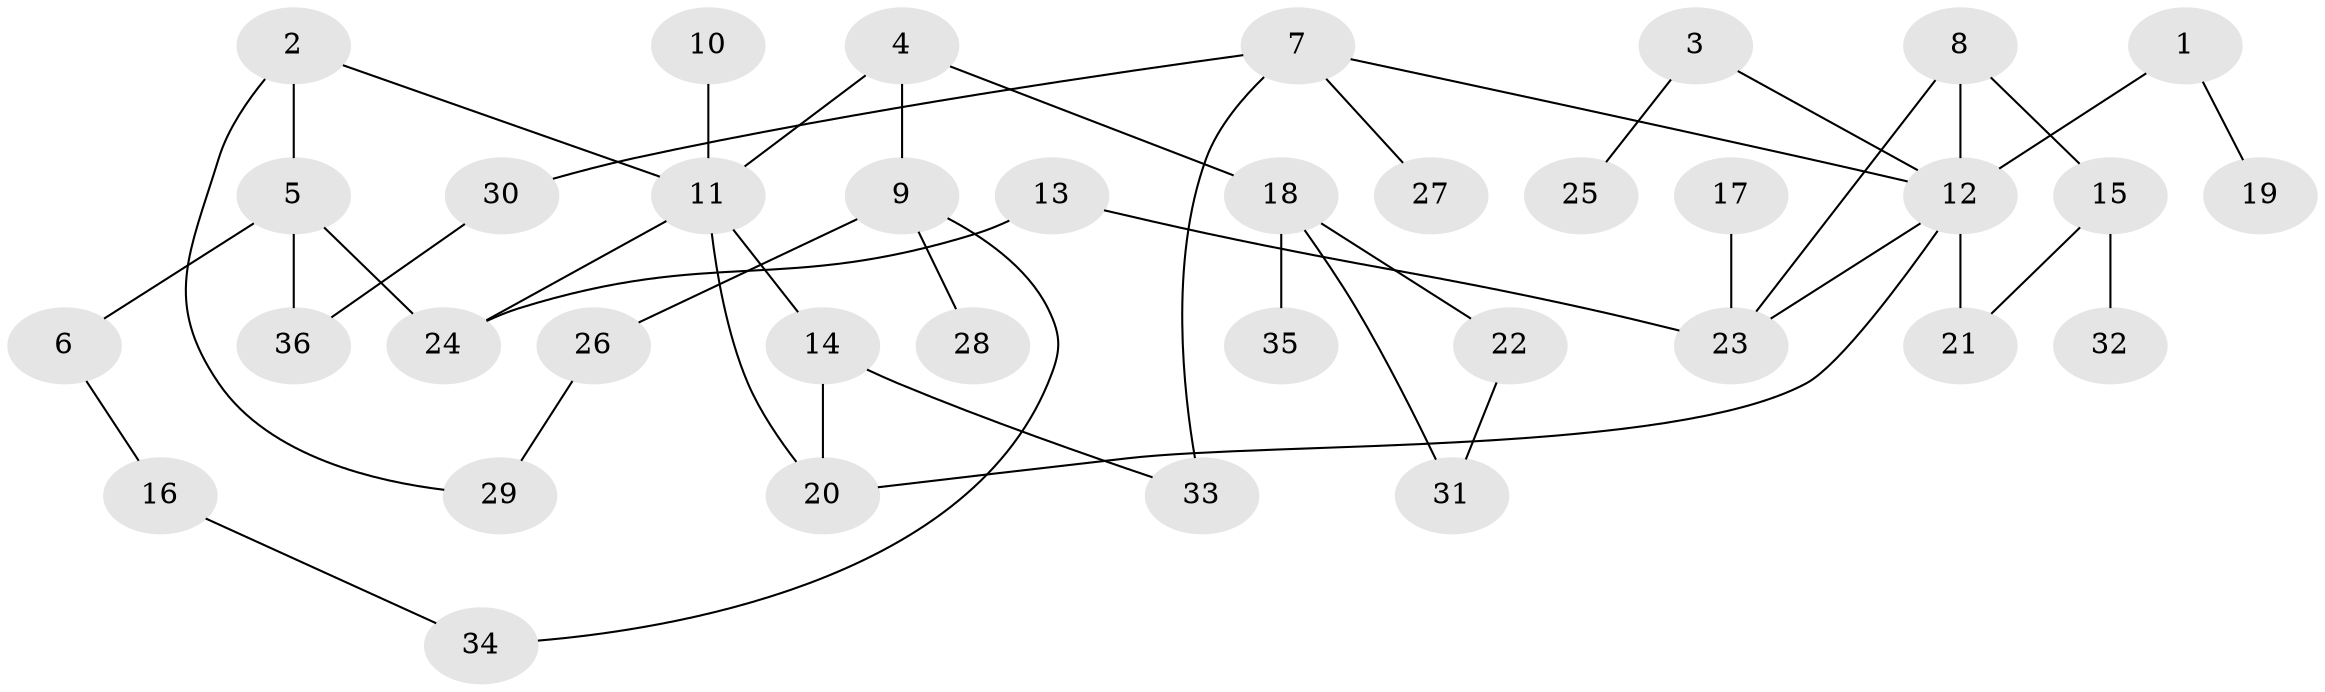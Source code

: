 // original degree distribution, {8: 0.013888888888888888, 3: 0.25, 7: 0.013888888888888888, 2: 0.3472222222222222, 4: 0.041666666666666664, 5: 0.013888888888888888, 6: 0.013888888888888888, 1: 0.3055555555555556}
// Generated by graph-tools (version 1.1) at 2025/01/03/09/25 03:01:09]
// undirected, 36 vertices, 45 edges
graph export_dot {
graph [start="1"]
  node [color=gray90,style=filled];
  1;
  2;
  3;
  4;
  5;
  6;
  7;
  8;
  9;
  10;
  11;
  12;
  13;
  14;
  15;
  16;
  17;
  18;
  19;
  20;
  21;
  22;
  23;
  24;
  25;
  26;
  27;
  28;
  29;
  30;
  31;
  32;
  33;
  34;
  35;
  36;
  1 -- 12 [weight=1.0];
  1 -- 19 [weight=1.0];
  2 -- 5 [weight=1.0];
  2 -- 11 [weight=1.0];
  2 -- 29 [weight=1.0];
  3 -- 12 [weight=1.0];
  3 -- 25 [weight=1.0];
  4 -- 9 [weight=1.0];
  4 -- 11 [weight=1.0];
  4 -- 18 [weight=1.0];
  5 -- 6 [weight=1.0];
  5 -- 24 [weight=1.0];
  5 -- 36 [weight=1.0];
  6 -- 16 [weight=1.0];
  7 -- 12 [weight=1.0];
  7 -- 27 [weight=1.0];
  7 -- 30 [weight=1.0];
  7 -- 33 [weight=1.0];
  8 -- 12 [weight=1.0];
  8 -- 15 [weight=1.0];
  8 -- 23 [weight=1.0];
  9 -- 26 [weight=1.0];
  9 -- 28 [weight=1.0];
  9 -- 34 [weight=1.0];
  10 -- 11 [weight=1.0];
  11 -- 14 [weight=1.0];
  11 -- 20 [weight=1.0];
  11 -- 24 [weight=1.0];
  12 -- 20 [weight=1.0];
  12 -- 21 [weight=1.0];
  12 -- 23 [weight=1.0];
  13 -- 23 [weight=1.0];
  13 -- 24 [weight=1.0];
  14 -- 20 [weight=1.0];
  14 -- 33 [weight=1.0];
  15 -- 21 [weight=1.0];
  15 -- 32 [weight=1.0];
  16 -- 34 [weight=1.0];
  17 -- 23 [weight=1.0];
  18 -- 22 [weight=1.0];
  18 -- 31 [weight=1.0];
  18 -- 35 [weight=1.0];
  22 -- 31 [weight=1.0];
  26 -- 29 [weight=1.0];
  30 -- 36 [weight=1.0];
}
